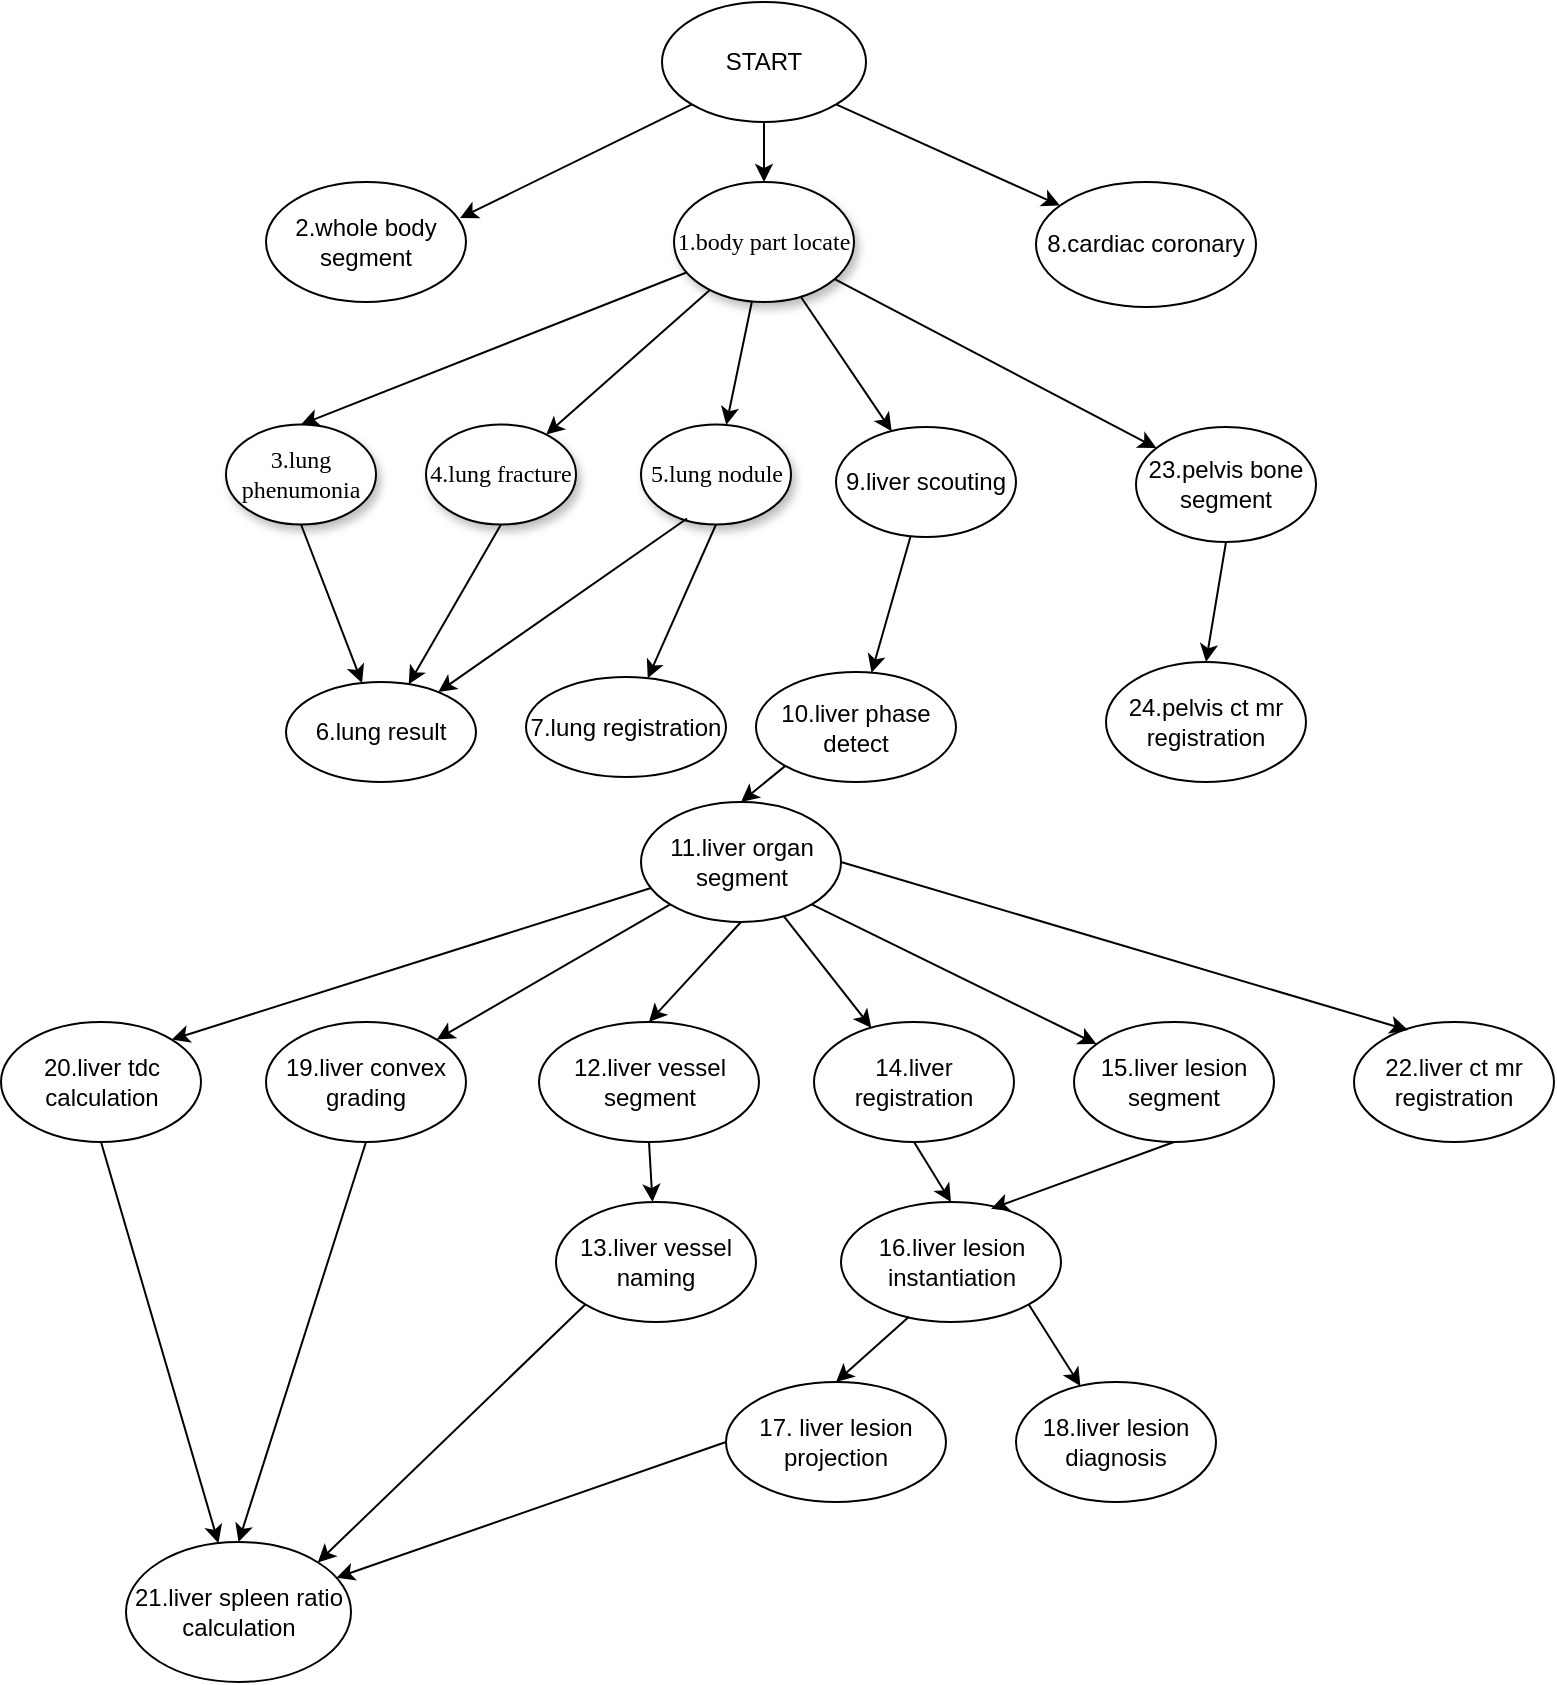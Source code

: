 <mxfile version="14.8.6" type="github" pages="2">
  <diagram name="Page-1" id="42789a77-a242-8287-6e28-9cd8cfd52e62">
    <mxGraphModel dx="1357" dy="777" grid="1" gridSize="10" guides="1" tooltips="1" connect="1" arrows="1" fold="1" page="1" pageScale="1" pageWidth="1100" pageHeight="850" background="#ffffff" math="0" shadow="0">
      <root>
        <mxCell id="0" />
        <mxCell id="1" parent="0" />
        <mxCell id="1ea317790d2ca983-1" value="1.body part locate" style="ellipse;whiteSpace=wrap;html=1;rounded=0;shadow=1;comic=0;labelBackgroundColor=none;strokeWidth=1;fontFamily=Verdana;fontSize=12;align=center;" parent="1" vertex="1">
          <mxGeometry x="414" y="90" width="90" height="60" as="geometry" />
        </mxCell>
        <mxCell id="1ea317790d2ca983-2" value="&lt;span&gt;4.lung fracture&lt;/span&gt;" style="ellipse;whiteSpace=wrap;html=1;rounded=0;shadow=1;comic=0;labelBackgroundColor=none;strokeWidth=1;fontFamily=Verdana;fontSize=12;align=center;" parent="1" vertex="1">
          <mxGeometry x="290" y="211.25" width="75" height="50" as="geometry" />
        </mxCell>
        <mxCell id="1ea317790d2ca983-3" value="&lt;span&gt;5.lung nodule&lt;/span&gt;" style="ellipse;whiteSpace=wrap;html=1;rounded=0;shadow=1;comic=0;labelBackgroundColor=none;strokeWidth=1;fontFamily=Verdana;fontSize=12;align=center;" parent="1" vertex="1">
          <mxGeometry x="397.5" y="211.25" width="75" height="50" as="geometry" />
        </mxCell>
        <mxCell id="1ea317790d2ca983-9" value="3.lung phenumonia" style="ellipse;whiteSpace=wrap;html=1;rounded=0;shadow=1;comic=0;labelBackgroundColor=none;strokeWidth=1;fontFamily=Verdana;fontSize=12;align=center;" parent="1" vertex="1">
          <mxGeometry x="190" y="211.25" width="75" height="50" as="geometry" />
        </mxCell>
        <mxCell id="E7qCEXml-a51oX7vlCE2-1" value="2.whole body segment" style="ellipse;whiteSpace=wrap;html=1;" parent="1" vertex="1">
          <mxGeometry x="210" y="90" width="100" height="60" as="geometry" />
        </mxCell>
        <mxCell id="E7qCEXml-a51oX7vlCE2-6" value="START" style="ellipse;whiteSpace=wrap;html=1;" parent="1" vertex="1">
          <mxGeometry x="408" width="102" height="60" as="geometry" />
        </mxCell>
        <mxCell id="E7qCEXml-a51oX7vlCE2-11" value="6.lung result" style="ellipse;whiteSpace=wrap;html=1;" parent="1" vertex="1">
          <mxGeometry x="220" y="340" width="95" height="50" as="geometry" />
        </mxCell>
        <mxCell id="E7qCEXml-a51oX7vlCE2-13" value="" style="endArrow=classic;html=1;" parent="1" source="E7qCEXml-a51oX7vlCE2-6" target="1ea317790d2ca983-1" edge="1">
          <mxGeometry width="50" height="50" relative="1" as="geometry">
            <mxPoint x="520" y="370" as="sourcePoint" />
            <mxPoint x="570" y="320" as="targetPoint" />
          </mxGeometry>
        </mxCell>
        <mxCell id="E7qCEXml-a51oX7vlCE2-18" value="" style="endArrow=classic;html=1;exitX=0.5;exitY=1;exitDx=0;exitDy=0;" parent="1" source="1ea317790d2ca983-9" target="E7qCEXml-a51oX7vlCE2-11" edge="1">
          <mxGeometry width="50" height="50" relative="1" as="geometry">
            <mxPoint x="520" y="370" as="sourcePoint" />
            <mxPoint x="570" y="320" as="targetPoint" />
          </mxGeometry>
        </mxCell>
        <mxCell id="E7qCEXml-a51oX7vlCE2-19" value="" style="endArrow=classic;html=1;exitX=0.5;exitY=1;exitDx=0;exitDy=0;" parent="1" source="1ea317790d2ca983-2" target="E7qCEXml-a51oX7vlCE2-11" edge="1">
          <mxGeometry width="50" height="50" relative="1" as="geometry">
            <mxPoint x="520" y="370" as="sourcePoint" />
            <mxPoint x="570" y="320" as="targetPoint" />
          </mxGeometry>
        </mxCell>
        <mxCell id="E7qCEXml-a51oX7vlCE2-20" value="" style="endArrow=classic;html=1;exitX=0.307;exitY=0.94;exitDx=0;exitDy=0;exitPerimeter=0;" parent="1" source="1ea317790d2ca983-3" target="E7qCEXml-a51oX7vlCE2-11" edge="1">
          <mxGeometry width="50" height="50" relative="1" as="geometry">
            <mxPoint x="520" y="370" as="sourcePoint" />
            <mxPoint x="570" y="320" as="targetPoint" />
          </mxGeometry>
        </mxCell>
        <mxCell id="E7qCEXml-a51oX7vlCE2-22" value="" style="endArrow=classic;html=1;exitX=0.5;exitY=1;exitDx=0;exitDy=0;" parent="1" source="1ea317790d2ca983-3" target="E7qCEXml-a51oX7vlCE2-23" edge="1">
          <mxGeometry width="50" height="50" relative="1" as="geometry">
            <mxPoint x="510" y="270" as="sourcePoint" />
            <mxPoint x="570" y="320" as="targetPoint" />
          </mxGeometry>
        </mxCell>
        <mxCell id="E7qCEXml-a51oX7vlCE2-23" value="7.lung registration" style="ellipse;whiteSpace=wrap;html=1;" parent="1" vertex="1">
          <mxGeometry x="340" y="337.5" width="100" height="50" as="geometry" />
        </mxCell>
        <mxCell id="E7qCEXml-a51oX7vlCE2-24" value="8.cardiac coronary" style="ellipse;whiteSpace=wrap;html=1;" parent="1" vertex="1">
          <mxGeometry x="595" y="90" width="110" height="62.5" as="geometry" />
        </mxCell>
        <mxCell id="E7qCEXml-a51oX7vlCE2-26" value="" style="endArrow=classic;html=1;exitX=1;exitY=1;exitDx=0;exitDy=0;" parent="1" source="E7qCEXml-a51oX7vlCE2-6" target="E7qCEXml-a51oX7vlCE2-24" edge="1">
          <mxGeometry width="50" height="50" relative="1" as="geometry">
            <mxPoint x="680" y="260" as="sourcePoint" />
            <mxPoint x="730" y="210" as="targetPoint" />
          </mxGeometry>
        </mxCell>
        <mxCell id="E7qCEXml-a51oX7vlCE2-34" value="" style="endArrow=classic;html=1;entryX=0.5;entryY=0;entryDx=0;entryDy=0;" parent="1" source="1ea317790d2ca983-1" target="1ea317790d2ca983-9" edge="1">
          <mxGeometry width="50" height="50" relative="1" as="geometry">
            <mxPoint x="520" y="370" as="sourcePoint" />
            <mxPoint x="570" y="320" as="targetPoint" />
          </mxGeometry>
        </mxCell>
        <mxCell id="E7qCEXml-a51oX7vlCE2-35" value="" style="endArrow=classic;html=1;" parent="1" source="1ea317790d2ca983-1" target="1ea317790d2ca983-2" edge="1">
          <mxGeometry width="50" height="50" relative="1" as="geometry">
            <mxPoint x="520" y="370" as="sourcePoint" />
            <mxPoint x="570" y="320" as="targetPoint" />
          </mxGeometry>
        </mxCell>
        <mxCell id="E7qCEXml-a51oX7vlCE2-36" value="9.liver scouting" style="ellipse;whiteSpace=wrap;html=1;" parent="1" vertex="1">
          <mxGeometry x="495" y="212.5" width="90" height="55" as="geometry" />
        </mxCell>
        <mxCell id="E7qCEXml-a51oX7vlCE2-40" value="" style="endArrow=classic;html=1;entryX=0.97;entryY=0.3;entryDx=0;entryDy=0;entryPerimeter=0;exitX=0;exitY=1;exitDx=0;exitDy=0;" parent="1" source="E7qCEXml-a51oX7vlCE2-6" target="E7qCEXml-a51oX7vlCE2-1" edge="1">
          <mxGeometry width="50" height="50" relative="1" as="geometry">
            <mxPoint x="430" y="48" as="sourcePoint" />
            <mxPoint x="610" y="230" as="targetPoint" />
          </mxGeometry>
        </mxCell>
        <mxCell id="E7qCEXml-a51oX7vlCE2-43" value="" style="endArrow=classic;html=1;" parent="1" source="1ea317790d2ca983-1" target="1ea317790d2ca983-3" edge="1">
          <mxGeometry width="50" height="50" relative="1" as="geometry">
            <mxPoint x="520" y="370" as="sourcePoint" />
            <mxPoint x="570" y="320" as="targetPoint" />
          </mxGeometry>
        </mxCell>
        <mxCell id="E7qCEXml-a51oX7vlCE2-44" value="" style="endArrow=classic;html=1;" parent="1" source="1ea317790d2ca983-1" target="E7qCEXml-a51oX7vlCE2-36" edge="1">
          <mxGeometry width="50" height="50" relative="1" as="geometry">
            <mxPoint x="520" y="370" as="sourcePoint" />
            <mxPoint x="570" y="320" as="targetPoint" />
          </mxGeometry>
        </mxCell>
        <mxCell id="E7qCEXml-a51oX7vlCE2-45" value="10.liver phase detect" style="ellipse;whiteSpace=wrap;html=1;" parent="1" vertex="1">
          <mxGeometry x="455" y="335" width="100" height="55" as="geometry" />
        </mxCell>
        <mxCell id="E7qCEXml-a51oX7vlCE2-46" value="" style="endArrow=classic;html=1;" parent="1" source="E7qCEXml-a51oX7vlCE2-36" target="E7qCEXml-a51oX7vlCE2-45" edge="1">
          <mxGeometry width="50" height="50" relative="1" as="geometry">
            <mxPoint x="520" y="370" as="sourcePoint" />
            <mxPoint x="570" y="320" as="targetPoint" />
          </mxGeometry>
        </mxCell>
        <mxCell id="E7qCEXml-a51oX7vlCE2-47" value="11.liver organ segment" style="ellipse;whiteSpace=wrap;html=1;" parent="1" vertex="1">
          <mxGeometry x="397.5" y="400" width="100" height="60" as="geometry" />
        </mxCell>
        <mxCell id="E7qCEXml-a51oX7vlCE2-50" value="" style="endArrow=classic;html=1;entryX=0.5;entryY=0;entryDx=0;entryDy=0;exitX=0;exitY=1;exitDx=0;exitDy=0;" parent="1" source="E7qCEXml-a51oX7vlCE2-45" target="E7qCEXml-a51oX7vlCE2-47" edge="1">
          <mxGeometry width="50" height="50" relative="1" as="geometry">
            <mxPoint x="590" y="400" as="sourcePoint" />
            <mxPoint x="470" y="410" as="targetPoint" />
          </mxGeometry>
        </mxCell>
        <mxCell id="E7qCEXml-a51oX7vlCE2-51" value="12.liver vessel segment" style="ellipse;whiteSpace=wrap;html=1;" parent="1" vertex="1">
          <mxGeometry x="346.5" y="510" width="110" height="60" as="geometry" />
        </mxCell>
        <mxCell id="E7qCEXml-a51oX7vlCE2-52" value="" style="endArrow=classic;html=1;entryX=0.5;entryY=0;entryDx=0;entryDy=0;exitX=0.5;exitY=1;exitDx=0;exitDy=0;" parent="1" source="E7qCEXml-a51oX7vlCE2-47" target="E7qCEXml-a51oX7vlCE2-51" edge="1">
          <mxGeometry width="50" height="50" relative="1" as="geometry">
            <mxPoint x="520" y="480" as="sourcePoint" />
            <mxPoint x="570" y="430" as="targetPoint" />
          </mxGeometry>
        </mxCell>
        <mxCell id="E7qCEXml-a51oX7vlCE2-53" value="13.liver vessel naming" style="ellipse;whiteSpace=wrap;html=1;" parent="1" vertex="1">
          <mxGeometry x="355" y="600" width="100" height="60" as="geometry" />
        </mxCell>
        <mxCell id="E7qCEXml-a51oX7vlCE2-54" value="" style="endArrow=classic;html=1;exitX=0.5;exitY=1;exitDx=0;exitDy=0;" parent="1" source="E7qCEXml-a51oX7vlCE2-51" target="E7qCEXml-a51oX7vlCE2-53" edge="1">
          <mxGeometry width="50" height="50" relative="1" as="geometry">
            <mxPoint x="520" y="480" as="sourcePoint" />
            <mxPoint x="570" y="430" as="targetPoint" />
          </mxGeometry>
        </mxCell>
        <mxCell id="E7qCEXml-a51oX7vlCE2-55" value="14.liver registration" style="ellipse;whiteSpace=wrap;html=1;" parent="1" vertex="1">
          <mxGeometry x="484" y="510" width="100" height="60" as="geometry" />
        </mxCell>
        <mxCell id="E7qCEXml-a51oX7vlCE2-58" value="" style="endArrow=classic;html=1;" parent="1" source="E7qCEXml-a51oX7vlCE2-47" target="E7qCEXml-a51oX7vlCE2-55" edge="1">
          <mxGeometry width="50" height="50" relative="1" as="geometry">
            <mxPoint x="520" y="640" as="sourcePoint" />
            <mxPoint x="570" y="590" as="targetPoint" />
          </mxGeometry>
        </mxCell>
        <mxCell id="E7qCEXml-a51oX7vlCE2-59" value="15.liver lesion segment" style="ellipse;whiteSpace=wrap;html=1;" parent="1" vertex="1">
          <mxGeometry x="614" y="510" width="100" height="60" as="geometry" />
        </mxCell>
        <mxCell id="E7qCEXml-a51oX7vlCE2-60" value="" style="endArrow=classic;html=1;exitX=1;exitY=1;exitDx=0;exitDy=0;" parent="1" source="E7qCEXml-a51oX7vlCE2-47" target="E7qCEXml-a51oX7vlCE2-59" edge="1">
          <mxGeometry width="50" height="50" relative="1" as="geometry">
            <mxPoint x="520" y="640" as="sourcePoint" />
            <mxPoint x="570" y="590" as="targetPoint" />
          </mxGeometry>
        </mxCell>
        <mxCell id="E7qCEXml-a51oX7vlCE2-61" value="16.liver lesion instantiation" style="ellipse;whiteSpace=wrap;html=1;" parent="1" vertex="1">
          <mxGeometry x="497.5" y="600" width="110" height="60" as="geometry" />
        </mxCell>
        <mxCell id="E7qCEXml-a51oX7vlCE2-62" value="" style="endArrow=classic;html=1;exitX=0.5;exitY=1;exitDx=0;exitDy=0;entryX=0.5;entryY=0;entryDx=0;entryDy=0;" parent="1" source="E7qCEXml-a51oX7vlCE2-55" target="E7qCEXml-a51oX7vlCE2-61" edge="1">
          <mxGeometry width="50" height="50" relative="1" as="geometry">
            <mxPoint x="520" y="530" as="sourcePoint" />
            <mxPoint x="570" y="480" as="targetPoint" />
          </mxGeometry>
        </mxCell>
        <mxCell id="E7qCEXml-a51oX7vlCE2-63" value="" style="endArrow=classic;html=1;exitX=0.5;exitY=1;exitDx=0;exitDy=0;entryX=0.682;entryY=0.057;entryDx=0;entryDy=0;entryPerimeter=0;" parent="1" source="E7qCEXml-a51oX7vlCE2-59" target="E7qCEXml-a51oX7vlCE2-61" edge="1">
          <mxGeometry width="50" height="50" relative="1" as="geometry">
            <mxPoint x="520" y="530" as="sourcePoint" />
            <mxPoint x="570" y="480" as="targetPoint" />
          </mxGeometry>
        </mxCell>
        <mxCell id="E7qCEXml-a51oX7vlCE2-64" value="17. liver lesion projection" style="ellipse;whiteSpace=wrap;html=1;" parent="1" vertex="1">
          <mxGeometry x="440" y="690" width="110" height="60" as="geometry" />
        </mxCell>
        <mxCell id="E7qCEXml-a51oX7vlCE2-65" value="" style="endArrow=classic;html=1;exitX=0.309;exitY=0.957;exitDx=0;exitDy=0;entryX=0.5;entryY=0;entryDx=0;entryDy=0;exitPerimeter=0;" parent="1" source="E7qCEXml-a51oX7vlCE2-61" target="E7qCEXml-a51oX7vlCE2-64" edge="1">
          <mxGeometry width="50" height="50" relative="1" as="geometry">
            <mxPoint x="520" y="790" as="sourcePoint" />
            <mxPoint x="570" y="740" as="targetPoint" />
          </mxGeometry>
        </mxCell>
        <mxCell id="E7qCEXml-a51oX7vlCE2-66" value="18.liver lesion diagnosis" style="ellipse;whiteSpace=wrap;html=1;" parent="1" vertex="1">
          <mxGeometry x="585" y="690" width="100" height="60" as="geometry" />
        </mxCell>
        <mxCell id="E7qCEXml-a51oX7vlCE2-67" value="" style="endArrow=classic;html=1;exitX=1;exitY=1;exitDx=0;exitDy=0;" parent="1" source="E7qCEXml-a51oX7vlCE2-61" target="E7qCEXml-a51oX7vlCE2-66" edge="1">
          <mxGeometry width="50" height="50" relative="1" as="geometry">
            <mxPoint x="520" y="640" as="sourcePoint" />
            <mxPoint x="570" y="590" as="targetPoint" />
          </mxGeometry>
        </mxCell>
        <mxCell id="E7qCEXml-a51oX7vlCE2-68" value="19.liver convex grading" style="ellipse;whiteSpace=wrap;html=1;" parent="1" vertex="1">
          <mxGeometry x="210" y="510" width="100" height="60" as="geometry" />
        </mxCell>
        <mxCell id="E7qCEXml-a51oX7vlCE2-69" value="20.liver tdc calculation" style="ellipse;whiteSpace=wrap;html=1;" parent="1" vertex="1">
          <mxGeometry x="77.5" y="510" width="100" height="60" as="geometry" />
        </mxCell>
        <mxCell id="E7qCEXml-a51oX7vlCE2-70" value="22.liver ct mr registration" style="ellipse;whiteSpace=wrap;html=1;" parent="1" vertex="1">
          <mxGeometry x="754" y="510" width="100" height="60" as="geometry" />
        </mxCell>
        <mxCell id="E7qCEXml-a51oX7vlCE2-71" value="23.pelvis bone segment" style="ellipse;whiteSpace=wrap;html=1;" parent="1" vertex="1">
          <mxGeometry x="645" y="212.5" width="90" height="57.5" as="geometry" />
        </mxCell>
        <mxCell id="E7qCEXml-a51oX7vlCE2-72" value="" style="endArrow=classic;html=1;" parent="1" source="1ea317790d2ca983-1" target="E7qCEXml-a51oX7vlCE2-71" edge="1">
          <mxGeometry width="50" height="50" relative="1" as="geometry">
            <mxPoint x="520" y="210" as="sourcePoint" />
            <mxPoint x="570" y="160" as="targetPoint" />
          </mxGeometry>
        </mxCell>
        <mxCell id="E7qCEXml-a51oX7vlCE2-73" value="24.pelvis ct mr registration" style="ellipse;whiteSpace=wrap;html=1;" parent="1" vertex="1">
          <mxGeometry x="630" y="330" width="100" height="60" as="geometry" />
        </mxCell>
        <mxCell id="E7qCEXml-a51oX7vlCE2-74" value="" style="endArrow=classic;html=1;exitX=0.5;exitY=1;exitDx=0;exitDy=0;entryX=0.5;entryY=0;entryDx=0;entryDy=0;" parent="1" source="E7qCEXml-a51oX7vlCE2-71" target="E7qCEXml-a51oX7vlCE2-73" edge="1">
          <mxGeometry width="50" height="50" relative="1" as="geometry">
            <mxPoint x="520" y="370" as="sourcePoint" />
            <mxPoint x="570" y="320" as="targetPoint" />
          </mxGeometry>
        </mxCell>
        <mxCell id="E7qCEXml-a51oX7vlCE2-75" value="" style="endArrow=classic;html=1;entryX=1;entryY=0;entryDx=0;entryDy=0;exitX=0;exitY=1;exitDx=0;exitDy=0;" parent="1" source="E7qCEXml-a51oX7vlCE2-47" target="E7qCEXml-a51oX7vlCE2-68" edge="1">
          <mxGeometry width="50" height="50" relative="1" as="geometry">
            <mxPoint x="520" y="690" as="sourcePoint" />
            <mxPoint x="570" y="640" as="targetPoint" />
          </mxGeometry>
        </mxCell>
        <mxCell id="E7qCEXml-a51oX7vlCE2-76" value="" style="endArrow=classic;html=1;entryX=1;entryY=0;entryDx=0;entryDy=0;exitX=0.05;exitY=0.717;exitDx=0;exitDy=0;exitPerimeter=0;" parent="1" source="E7qCEXml-a51oX7vlCE2-47" target="E7qCEXml-a51oX7vlCE2-69" edge="1">
          <mxGeometry width="50" height="50" relative="1" as="geometry">
            <mxPoint x="500" y="480" as="sourcePoint" />
            <mxPoint x="570" y="640" as="targetPoint" />
          </mxGeometry>
        </mxCell>
        <mxCell id="E7qCEXml-a51oX7vlCE2-77" value="" style="endArrow=classic;html=1;exitX=1;exitY=0.5;exitDx=0;exitDy=0;entryX=0.27;entryY=0.067;entryDx=0;entryDy=0;entryPerimeter=0;" parent="1" source="E7qCEXml-a51oX7vlCE2-47" target="E7qCEXml-a51oX7vlCE2-70" edge="1">
          <mxGeometry width="50" height="50" relative="1" as="geometry">
            <mxPoint x="520" y="690" as="sourcePoint" />
            <mxPoint x="570" y="640" as="targetPoint" />
          </mxGeometry>
        </mxCell>
        <mxCell id="E7qCEXml-a51oX7vlCE2-78" value="21.liver spleen ratio calculation" style="ellipse;whiteSpace=wrap;html=1;" parent="1" vertex="1">
          <mxGeometry x="140" y="770" width="112.5" height="70" as="geometry" />
        </mxCell>
        <mxCell id="E7qCEXml-a51oX7vlCE2-79" value="" style="endArrow=classic;html=1;exitX=0.5;exitY=1;exitDx=0;exitDy=0;" parent="1" source="E7qCEXml-a51oX7vlCE2-69" target="E7qCEXml-a51oX7vlCE2-78" edge="1">
          <mxGeometry width="50" height="50" relative="1" as="geometry">
            <mxPoint x="520" y="640" as="sourcePoint" />
            <mxPoint x="570" y="590" as="targetPoint" />
          </mxGeometry>
        </mxCell>
        <mxCell id="E7qCEXml-a51oX7vlCE2-80" value="" style="endArrow=classic;html=1;exitX=0.5;exitY=1;exitDx=0;exitDy=0;entryX=0.5;entryY=0;entryDx=0;entryDy=0;" parent="1" source="E7qCEXml-a51oX7vlCE2-68" target="E7qCEXml-a51oX7vlCE2-78" edge="1">
          <mxGeometry width="50" height="50" relative="1" as="geometry">
            <mxPoint x="520" y="640" as="sourcePoint" />
            <mxPoint x="570" y="590" as="targetPoint" />
          </mxGeometry>
        </mxCell>
        <mxCell id="E7qCEXml-a51oX7vlCE2-81" value="" style="endArrow=classic;html=1;exitX=0;exitY=1;exitDx=0;exitDy=0;entryX=1;entryY=0;entryDx=0;entryDy=0;" parent="1" source="E7qCEXml-a51oX7vlCE2-53" target="E7qCEXml-a51oX7vlCE2-78" edge="1">
          <mxGeometry width="50" height="50" relative="1" as="geometry">
            <mxPoint x="520" y="640" as="sourcePoint" />
            <mxPoint x="570" y="590" as="targetPoint" />
          </mxGeometry>
        </mxCell>
        <mxCell id="E7qCEXml-a51oX7vlCE2-82" value="" style="endArrow=classic;html=1;exitX=0;exitY=0.5;exitDx=0;exitDy=0;" parent="1" source="E7qCEXml-a51oX7vlCE2-64" target="E7qCEXml-a51oX7vlCE2-78" edge="1">
          <mxGeometry width="50" height="50" relative="1" as="geometry">
            <mxPoint x="520" y="640" as="sourcePoint" />
            <mxPoint x="570" y="590" as="targetPoint" />
          </mxGeometry>
        </mxCell>
      </root>
    </mxGraphModel>
  </diagram>
  <diagram id="HToF5nTK_kcJByFObgoN" name="Page-2">
    <mxGraphModel dx="1296" dy="777" grid="1" gridSize="10" guides="1" tooltips="1" connect="1" arrows="1" fold="1" page="1" pageScale="1" pageWidth="1920" pageHeight="1200" math="0" shadow="0">
      <root>
        <mxCell id="ORhvWN5X6Y3SbwxktM73-0" />
        <mxCell id="ORhvWN5X6Y3SbwxktM73-1" parent="ORhvWN5X6Y3SbwxktM73-0" />
        <mxCell id="ilzft_eTim2J5GjeHKNy-498" style="edgeStyle=orthogonalEdgeStyle;curved=1;rounded=0;orthogonalLoop=1;jettySize=auto;html=1;" edge="1" parent="ORhvWN5X6Y3SbwxktM73-1" source="ilzft_eTim2J5GjeHKNy-496" target="ilzft_eTim2J5GjeHKNy-497">
          <mxGeometry relative="1" as="geometry" />
        </mxCell>
        <mxCell id="ilzft_eTim2J5GjeHKNy-499" value="消费" style="edgeLabel;html=1;align=center;verticalAlign=middle;resizable=0;points=[];" vertex="1" connectable="0" parent="ilzft_eTim2J5GjeHKNy-498">
          <mxGeometry x="0.281" y="-4" relative="1" as="geometry">
            <mxPoint as="offset" />
          </mxGeometry>
        </mxCell>
        <mxCell id="ilzft_eTim2J5GjeHKNy-496" value="AI_MQ" style="strokeWidth=2;html=1;shape=mxgraph.flowchart.multi-document;whiteSpace=wrap;gradientColor=none;" vertex="1" parent="ORhvWN5X6Y3SbwxktM73-1">
          <mxGeometry x="110" y="590" width="88" height="70" as="geometry" />
        </mxCell>
        <mxCell id="ilzft_eTim2J5GjeHKNy-501" style="edgeStyle=orthogonalEdgeStyle;curved=1;rounded=0;orthogonalLoop=1;jettySize=auto;html=1;entryX=0.125;entryY=0.375;entryDx=0;entryDy=0;entryPerimeter=0;" edge="1" parent="ORhvWN5X6Y3SbwxktM73-1" source="ilzft_eTim2J5GjeHKNy-497" target="ilzft_eTim2J5GjeHKNy-500">
          <mxGeometry relative="1" as="geometry" />
        </mxCell>
        <mxCell id="ilzft_eTim2J5GjeHKNy-502" value="将Message转为AITask" style="edgeLabel;html=1;align=center;verticalAlign=middle;resizable=0;points=[];" vertex="1" connectable="0" parent="ilzft_eTim2J5GjeHKNy-501">
          <mxGeometry x="-0.357" y="-8" relative="1" as="geometry">
            <mxPoint as="offset" />
          </mxGeometry>
        </mxCell>
        <mxCell id="ilzft_eTim2J5GjeHKNy-497" value="AIMsg&lt;br&gt;Consumer" style="ellipse;shape=umlControl;whiteSpace=wrap;html=1;strokeColor=#000000;gradientColor=none;" vertex="1" parent="ORhvWN5X6Y3SbwxktM73-1">
          <mxGeometry x="270" y="480" width="70" height="80" as="geometry" />
        </mxCell>
        <mxCell id="ilzft_eTim2J5GjeHKNy-505" style="edgeStyle=orthogonalEdgeStyle;curved=1;rounded=0;orthogonalLoop=1;jettySize=auto;html=1;entryX=0.014;entryY=0.588;entryDx=0;entryDy=0;entryPerimeter=0;" edge="1" parent="ORhvWN5X6Y3SbwxktM73-1" source="ilzft_eTim2J5GjeHKNy-500" target="ilzft_eTim2J5GjeHKNy-504">
          <mxGeometry relative="1" as="geometry" />
        </mxCell>
        <mxCell id="ilzft_eTim2J5GjeHKNy-507" value="消费" style="edgeLabel;html=1;align=center;verticalAlign=middle;resizable=0;points=[];" vertex="1" connectable="0" parent="ilzft_eTim2J5GjeHKNy-505">
          <mxGeometry x="-0.197" y="21" relative="1" as="geometry">
            <mxPoint as="offset" />
          </mxGeometry>
        </mxCell>
        <mxCell id="ilzft_eTim2J5GjeHKNy-500" value="OfflineTask&lt;br&gt;Queue" style="ellipse;shape=umlEntity;whiteSpace=wrap;html=1;strokeColor=#000000;gradientColor=none;" vertex="1" parent="ORhvWN5X6Y3SbwxktM73-1">
          <mxGeometry x="430" y="580" width="80" height="80" as="geometry" />
        </mxCell>
        <mxCell id="ilzft_eTim2J5GjeHKNy-509" style="edgeStyle=orthogonalEdgeStyle;curved=1;rounded=0;orthogonalLoop=1;jettySize=auto;html=1;" edge="1" parent="ORhvWN5X6Y3SbwxktM73-1" source="ilzft_eTim2J5GjeHKNy-504" target="ilzft_eTim2J5GjeHKNy-508">
          <mxGeometry relative="1" as="geometry" />
        </mxCell>
        <mxCell id="ilzft_eTim2J5GjeHKNy-510" value="Task转为WorkflowGraph" style="edgeLabel;html=1;align=center;verticalAlign=middle;resizable=0;points=[];" vertex="1" connectable="0" parent="ilzft_eTim2J5GjeHKNy-509">
          <mxGeometry x="-0.092" y="-7" relative="1" as="geometry">
            <mxPoint x="11" y="13" as="offset" />
          </mxGeometry>
        </mxCell>
        <mxCell id="ilzft_eTim2J5GjeHKNy-504" value="OfflineTask&lt;br&gt;ProcessThread" style="ellipse;shape=umlControl;whiteSpace=wrap;html=1;strokeColor=#000000;gradientColor=none;" vertex="1" parent="ORhvWN5X6Y3SbwxktM73-1">
          <mxGeometry x="570" y="480" width="100" height="80" as="geometry" />
        </mxCell>
        <mxCell id="ilzft_eTim2J5GjeHKNy-618" style="edgeStyle=orthogonalEdgeStyle;curved=1;rounded=0;orthogonalLoop=1;jettySize=auto;html=1;exitX=0;exitY=1;exitDx=0;exitDy=0;endArrow=classicThin;endFill=0;entryX=0;entryY=0.75;entryDx=0;entryDy=0;" edge="1" parent="ORhvWN5X6Y3SbwxktM73-1" source="ilzft_eTim2J5GjeHKNy-508" target="ilzft_eTim2J5GjeHKNy-516">
          <mxGeometry relative="1" as="geometry">
            <mxPoint x="690" y="690" as="targetPoint" />
          </mxGeometry>
        </mxCell>
        <mxCell id="ilzft_eTim2J5GjeHKNy-619" value="状态回溯，所有Node完成，Graph结束" style="edgeLabel;html=1;align=center;verticalAlign=middle;resizable=0;points=[];" vertex="1" connectable="0" parent="ilzft_eTim2J5GjeHKNy-618">
          <mxGeometry x="-0.26" y="7" relative="1" as="geometry">
            <mxPoint x="-97" y="68" as="offset" />
          </mxGeometry>
        </mxCell>
        <mxCell id="ilzft_eTim2J5GjeHKNy-508" value="AIGraph&lt;br&gt;Queue" style="ellipse;shape=umlEntity;whiteSpace=wrap;html=1;strokeColor=#000000;gradientColor=none;" vertex="1" parent="ORhvWN5X6Y3SbwxktM73-1">
          <mxGeometry x="740" y="580" width="80" height="80" as="geometry" />
        </mxCell>
        <mxCell id="ilzft_eTim2J5GjeHKNy-511" value="1. 判断is_depth_splitable,决定是否进行深度拆分（目前以series为单位进行）；&lt;br&gt;2. GraphQueue存在容量上限（此为可配置项），此上限决定了可以同时计算的数据数量（目前通常以与GPU个数相同）；&lt;br&gt;3. &lt;b&gt;如果GraphQueue已达上限，这里将会等待，也就是计算排队；&lt;/b&gt;" style="shape=callout;whiteSpace=wrap;html=1;perimeter=calloutPerimeter;strokeColor=#000000;gradientColor=none;" vertex="1" parent="ORhvWN5X6Y3SbwxktM73-1">
          <mxGeometry x="720" y="370" width="180" height="170" as="geometry" />
        </mxCell>
        <mxCell id="ilzft_eTim2J5GjeHKNy-519" style="edgeStyle=orthogonalEdgeStyle;curved=1;rounded=0;orthogonalLoop=1;jettySize=auto;html=1;" edge="1" parent="ORhvWN5X6Y3SbwxktM73-1" source="ilzft_eTim2J5GjeHKNy-512" target="ilzft_eTim2J5GjeHKNy-518">
          <mxGeometry relative="1" as="geometry" />
        </mxCell>
        <mxCell id="ilzft_eTim2J5GjeHKNy-520" value="将可执行节点转化为可执行单元" style="edgeLabel;html=1;align=center;verticalAlign=middle;resizable=0;points=[];" vertex="1" connectable="0" parent="ilzft_eTim2J5GjeHKNy-519">
          <mxGeometry x="-0.236" y="-4" relative="1" as="geometry">
            <mxPoint x="49" y="-9" as="offset" />
          </mxGeometry>
        </mxCell>
        <mxCell id="ilzft_eTim2J5GjeHKNy-512" value="GraphProcess&lt;br&gt;Thread" style="ellipse;shape=umlControl;whiteSpace=wrap;html=1;strokeColor=#000000;gradientColor=none;" vertex="1" parent="ORhvWN5X6Y3SbwxktM73-1">
          <mxGeometry x="930" y="510" width="90" height="90" as="geometry" />
        </mxCell>
        <mxCell id="ilzft_eTim2J5GjeHKNy-526" style="edgeStyle=orthogonalEdgeStyle;curved=1;rounded=0;orthogonalLoop=1;jettySize=auto;html=1;" edge="1" parent="ORhvWN5X6Y3SbwxktM73-1" source="ilzft_eTim2J5GjeHKNy-518" target="ilzft_eTim2J5GjeHKNy-524">
          <mxGeometry relative="1" as="geometry" />
        </mxCell>
        <mxCell id="ilzft_eTim2J5GjeHKNy-527" value="消费" style="edgeLabel;html=1;align=center;verticalAlign=middle;resizable=0;points=[];" vertex="1" connectable="0" parent="ilzft_eTim2J5GjeHKNy-526">
          <mxGeometry x="-0.2" y="5" relative="1" as="geometry">
            <mxPoint as="offset" />
          </mxGeometry>
        </mxCell>
        <mxCell id="ilzft_eTim2J5GjeHKNy-616" style="edgeStyle=orthogonalEdgeStyle;curved=1;rounded=0;orthogonalLoop=1;jettySize=auto;html=1;exitX=0;exitY=1;exitDx=0;exitDy=0;entryX=0.5;entryY=1;entryDx=0;entryDy=0;endArrow=classicThin;endFill=0;" edge="1" parent="ORhvWN5X6Y3SbwxktM73-1" source="ilzft_eTim2J5GjeHKNy-518" target="ilzft_eTim2J5GjeHKNy-508">
          <mxGeometry relative="1" as="geometry" />
        </mxCell>
        <mxCell id="ilzft_eTim2J5GjeHKNy-617" value="所有Unit计算完成，ExecNode状态回溯" style="edgeLabel;html=1;align=center;verticalAlign=middle;resizable=0;points=[];" vertex="1" connectable="0" parent="ilzft_eTim2J5GjeHKNy-616">
          <mxGeometry x="0.171" y="-5" relative="1" as="geometry">
            <mxPoint x="52" y="-15" as="offset" />
          </mxGeometry>
        </mxCell>
        <mxCell id="ilzft_eTim2J5GjeHKNy-518" value="ExecutionUnit&lt;br&gt;Queue" style="ellipse;shape=umlEntity;whiteSpace=wrap;html=1;strokeColor=#000000;gradientColor=none;" vertex="1" parent="ORhvWN5X6Y3SbwxktM73-1">
          <mxGeometry x="1110" y="580" width="80" height="80" as="geometry" />
        </mxCell>
        <mxCell id="ilzft_eTim2J5GjeHKNy-522" value="" style="group" vertex="1" connectable="0" parent="ORhvWN5X6Y3SbwxktM73-1">
          <mxGeometry x="730" y="610" width="170" height="250" as="geometry" />
        </mxCell>
        <mxCell id="ilzft_eTim2J5GjeHKNy-516" value="1. Graph是一个DAG（有向无环图），基于模块间依赖关系建立。&lt;br&gt;2. 消费过程与正常的Message消费不同，每次pop出来的是Graph中的RunnableNodes，可执行节点。&lt;br&gt;3. 当Graph中没有可执行节点时，Graph执行结束，真正从Queue中Remove掉。" style="rounded=1;whiteSpace=wrap;html=1;strokeColor=#000000;gradientColor=none;align=center;" vertex="1" parent="ilzft_eTim2J5GjeHKNy-522">
          <mxGeometry y="80" width="170" height="170" as="geometry" />
        </mxCell>
        <mxCell id="ilzft_eTim2J5GjeHKNy-513" style="edgeStyle=orthogonalEdgeStyle;curved=1;rounded=0;orthogonalLoop=1;jettySize=auto;html=1;" edge="1" parent="ilzft_eTim2J5GjeHKNy-522" source="ilzft_eTim2J5GjeHKNy-508" target="ilzft_eTim2J5GjeHKNy-512">
          <mxGeometry x="150" as="geometry" />
        </mxCell>
        <mxCell id="ilzft_eTim2J5GjeHKNy-515" value="消费" style="edgeLabel;html=1;align=center;verticalAlign=middle;resizable=0;points=[];" vertex="1" connectable="0" parent="ilzft_eTim2J5GjeHKNy-513">
          <mxGeometry x="-0.222" y="3" relative="1" as="geometry">
            <mxPoint x="8" y="-13" as="offset" />
          </mxGeometry>
        </mxCell>
        <mxCell id="ilzft_eTim2J5GjeHKNy-517" style="rounded=0;orthogonalLoop=1;jettySize=auto;html=1;edgeStyle=orthogonalEdgeStyle;curved=1;shape=arrow;" edge="1" parent="ilzft_eTim2J5GjeHKNy-522" source="ilzft_eTim2J5GjeHKNy-516">
          <mxGeometry x="150" as="geometry">
            <mxPoint x="150" y="-10" as="targetPoint" />
          </mxGeometry>
        </mxCell>
        <mxCell id="ilzft_eTim2J5GjeHKNy-523" value="1. 可执行节点是指依赖节点已计算完成的节点，单次pop可以同时多个；&lt;br&gt;2. 转为可执行单元的过程是指数据根据算法输入的横向配对拆分，比如：同一study下3个series，则对于bodypart模块，可以拆分为3个可并行计算的执行单元；&lt;br&gt;" style="shape=callout;whiteSpace=wrap;html=1;perimeter=calloutPerimeter;strokeColor=#000000;gradientColor=none;align=center;position2=0.33;size=30;position=0.38;base=19;" vertex="1" parent="ORhvWN5X6Y3SbwxktM73-1">
          <mxGeometry x="1060" y="370" width="200" height="180" as="geometry" />
        </mxCell>
        <mxCell id="ilzft_eTim2J5GjeHKNy-528" style="edgeStyle=orthogonalEdgeStyle;curved=1;rounded=0;orthogonalLoop=1;jettySize=auto;html=1;entryX=0;entryY=0.5;entryDx=0;entryDy=0;" edge="1" parent="ORhvWN5X6Y3SbwxktM73-1" source="ilzft_eTim2J5GjeHKNy-524" target="ilzft_eTim2J5GjeHKNy-525">
          <mxGeometry relative="1" as="geometry" />
        </mxCell>
        <mxCell id="ilzft_eTim2J5GjeHKNy-529" value="根据计算负载，分发计算单元" style="edgeLabel;html=1;align=center;verticalAlign=middle;resizable=0;points=[];" vertex="1" connectable="0" parent="ilzft_eTim2J5GjeHKNy-528">
          <mxGeometry x="-0.344" y="-4" relative="1" as="geometry">
            <mxPoint x="49" y="12" as="offset" />
          </mxGeometry>
        </mxCell>
        <mxCell id="ilzft_eTim2J5GjeHKNy-524" value="ExecUnit&lt;br&gt;DispatchThread" style="ellipse;shape=umlControl;whiteSpace=wrap;html=1;strokeColor=#000000;gradientColor=none;" vertex="1" parent="ORhvWN5X6Y3SbwxktM73-1">
          <mxGeometry x="1290" y="500" width="90" height="90" as="geometry" />
        </mxCell>
        <mxCell id="ilzft_eTim2J5GjeHKNy-532" style="rounded=0;orthogonalLoop=1;jettySize=auto;html=1;entryX=0.5;entryY=0;entryDx=0;entryDy=0;edgeStyle=orthogonalEdgeStyle;curved=1;shape=link;" edge="1" parent="ORhvWN5X6Y3SbwxktM73-1" source="ilzft_eTim2J5GjeHKNy-525" target="ilzft_eTim2J5GjeHKNy-531">
          <mxGeometry relative="1" as="geometry" />
        </mxCell>
        <mxCell id="ilzft_eTim2J5GjeHKNy-525" value="ExecThreadInfo" style="ellipse;shape=umlEntity;whiteSpace=wrap;html=1;strokeColor=#000000;gradientColor=none;" vertex="1" parent="ORhvWN5X6Y3SbwxktM73-1">
          <mxGeometry x="1450" y="580" width="100" height="80" as="geometry" />
        </mxCell>
        <mxCell id="ilzft_eTim2J5GjeHKNy-530" value="&lt;b&gt;如果当前没有空闲资源，将会等待&lt;/b&gt;" style="shape=callout;whiteSpace=wrap;html=1;perimeter=calloutPerimeter;strokeColor=#000000;gradientColor=none;align=center;" vertex="1" parent="ORhvWN5X6Y3SbwxktM73-1">
          <mxGeometry x="1390" y="470" width="120" height="80" as="geometry" />
        </mxCell>
        <mxCell id="ilzft_eTim2J5GjeHKNy-614" style="edgeStyle=orthogonalEdgeStyle;curved=1;rounded=0;orthogonalLoop=1;jettySize=auto;html=1;exitX=0;exitY=0.5;exitDx=0;exitDy=0;endArrow=classicThin;endFill=0;" edge="1" parent="ORhvWN5X6Y3SbwxktM73-1" source="ilzft_eTim2J5GjeHKNy-531">
          <mxGeometry relative="1" as="geometry">
            <mxPoint x="1150" y="660" as="targetPoint" />
          </mxGeometry>
        </mxCell>
        <mxCell id="ilzft_eTim2J5GjeHKNy-615" value="ExecUnit状态回溯" style="edgeLabel;html=1;align=center;verticalAlign=middle;resizable=0;points=[];" vertex="1" connectable="0" parent="ilzft_eTim2J5GjeHKNy-614">
          <mxGeometry x="0.307" y="-9" relative="1" as="geometry">
            <mxPoint y="-49" as="offset" />
          </mxGeometry>
        </mxCell>
        <mxCell id="ilzft_eTim2J5GjeHKNy-531" value="计算执行模型" style="swimlane;strokeColor=#000000;gradientColor=none;align=center;" vertex="1" parent="ORhvWN5X6Y3SbwxktM73-1">
          <mxGeometry x="1150" y="760" width="628" height="350" as="geometry">
            <mxRectangle x="1270" y="750" width="100" height="23" as="alternateBounds" />
          </mxGeometry>
        </mxCell>
        <mxCell id="ilzft_eTim2J5GjeHKNy-533" value="GPU1&lt;br&gt;" style="verticalAlign=top;align=left;spacingTop=8;spacingLeft=2;spacingRight=12;shape=cube;size=10;direction=south;fontStyle=4;html=1;strokeColor=#000000;gradientColor=none;" vertex="1" parent="ilzft_eTim2J5GjeHKNy-531">
          <mxGeometry x="48.25" y="280" width="70" height="50" as="geometry" />
        </mxCell>
        <mxCell id="ilzft_eTim2J5GjeHKNy-536" value="GPUn" style="verticalAlign=top;align=left;spacingTop=8;spacingLeft=2;spacingRight=12;shape=cube;size=10;direction=south;fontStyle=4;html=1;strokeColor=#000000;gradientColor=none;" vertex="1" parent="ilzft_eTim2J5GjeHKNy-531">
          <mxGeometry x="482.5" y="280" width="70" height="50" as="geometry" />
        </mxCell>
        <mxCell id="ilzft_eTim2J5GjeHKNy-535" value="GPU2" style="verticalAlign=top;align=left;spacingTop=8;spacingLeft=2;spacingRight=12;shape=cube;size=10;direction=south;fontStyle=4;html=1;strokeColor=#000000;gradientColor=none;" vertex="1" parent="ilzft_eTim2J5GjeHKNy-531">
          <mxGeometry x="222" y="280" width="70" height="50" as="geometry" />
        </mxCell>
        <mxCell id="ilzft_eTim2J5GjeHKNy-548" style="rounded=0;orthogonalLoop=1;jettySize=auto;html=1;entryX=0.5;entryY=0;entryDx=0;entryDy=0;" edge="1" parent="ilzft_eTim2J5GjeHKNy-531" source="ilzft_eTim2J5GjeHKNy-539" target="ilzft_eTim2J5GjeHKNy-544">
          <mxGeometry relative="1" as="geometry" />
        </mxCell>
        <mxCell id="ilzft_eTim2J5GjeHKNy-539" value="Exec&lt;br&gt;Thrd 1" style="ellipse;shape=umlControl;whiteSpace=wrap;html=1;strokeColor=#000000;gradientColor=none;align=center;" vertex="1" parent="ilzft_eTim2J5GjeHKNy-531">
          <mxGeometry x="8.25" y="40" width="40" height="40" as="geometry" />
        </mxCell>
        <mxCell id="ilzft_eTim2J5GjeHKNy-549" style="edgeStyle=none;rounded=0;orthogonalLoop=1;jettySize=auto;html=1;entryX=0.5;entryY=0;entryDx=0;entryDy=0;" edge="1" parent="ilzft_eTim2J5GjeHKNy-531" source="ilzft_eTim2J5GjeHKNy-540" target="ilzft_eTim2J5GjeHKNy-545">
          <mxGeometry relative="1" as="geometry" />
        </mxCell>
        <mxCell id="ilzft_eTim2J5GjeHKNy-540" value="Exec&lt;br&gt;Thrd 2" style="ellipse;shape=umlControl;whiteSpace=wrap;html=1;strokeColor=#000000;gradientColor=none;align=center;" vertex="1" parent="ilzft_eTim2J5GjeHKNy-531">
          <mxGeometry x="60.25" y="40" width="40" height="40" as="geometry" />
        </mxCell>
        <mxCell id="ilzft_eTim2J5GjeHKNy-550" style="edgeStyle=none;rounded=0;orthogonalLoop=1;jettySize=auto;html=1;entryX=0.5;entryY=0;entryDx=0;entryDy=0;" edge="1" parent="ilzft_eTim2J5GjeHKNy-531" source="ilzft_eTim2J5GjeHKNy-541" target="ilzft_eTim2J5GjeHKNy-546">
          <mxGeometry relative="1" as="geometry" />
        </mxCell>
        <mxCell id="ilzft_eTim2J5GjeHKNy-541" value="Exec&lt;br&gt;Thrd i" style="ellipse;shape=umlControl;whiteSpace=wrap;html=1;strokeColor=#000000;gradientColor=none;align=center;" vertex="1" parent="ilzft_eTim2J5GjeHKNy-531">
          <mxGeometry x="128.25" y="40" width="40" height="40" as="geometry" />
        </mxCell>
        <mxCell id="ilzft_eTim2J5GjeHKNy-542" value="" style="endArrow=none;dashed=1;html=1;dashPattern=1 3;strokeWidth=2;" edge="1" parent="ilzft_eTim2J5GjeHKNy-531">
          <mxGeometry width="50" height="50" relative="1" as="geometry">
            <mxPoint x="103.25" y="61" as="sourcePoint" />
            <mxPoint x="128.25" y="61" as="targetPoint" />
          </mxGeometry>
        </mxCell>
        <mxCell id="ilzft_eTim2J5GjeHKNy-579" style="edgeStyle=none;rounded=0;orthogonalLoop=1;jettySize=auto;html=1;exitX=0.5;exitY=1;exitDx=0;exitDy=0;entryX=0.5;entryY=0;entryDx=0;entryDy=0;" edge="1" parent="ilzft_eTim2J5GjeHKNy-531" source="ilzft_eTim2J5GjeHKNy-544" target="ilzft_eTim2J5GjeHKNy-578">
          <mxGeometry relative="1" as="geometry" />
        </mxCell>
        <mxCell id="ilzft_eTim2J5GjeHKNy-544" value="Worker1" style="shape=process;whiteSpace=wrap;html=1;backgroundOutline=1;strokeColor=#000000;gradientColor=none;align=center;" vertex="1" parent="ilzft_eTim2J5GjeHKNy-531">
          <mxGeometry x="5.75" y="110" width="45" height="40" as="geometry" />
        </mxCell>
        <mxCell id="ilzft_eTim2J5GjeHKNy-583" style="edgeStyle=none;rounded=0;orthogonalLoop=1;jettySize=auto;html=1;entryX=0.5;entryY=0;entryDx=0;entryDy=0;" edge="1" parent="ilzft_eTim2J5GjeHKNy-531" source="ilzft_eTim2J5GjeHKNy-545" target="ilzft_eTim2J5GjeHKNy-580">
          <mxGeometry relative="1" as="geometry" />
        </mxCell>
        <mxCell id="ilzft_eTim2J5GjeHKNy-545" value="Worker2" style="shape=process;whiteSpace=wrap;html=1;backgroundOutline=1;strokeColor=#000000;gradientColor=none;align=center;" vertex="1" parent="ilzft_eTim2J5GjeHKNy-531">
          <mxGeometry x="57.75" y="110" width="45" height="40" as="geometry" />
        </mxCell>
        <mxCell id="ilzft_eTim2J5GjeHKNy-584" style="edgeStyle=none;rounded=0;orthogonalLoop=1;jettySize=auto;html=1;" edge="1" parent="ilzft_eTim2J5GjeHKNy-531" source="ilzft_eTim2J5GjeHKNy-546" target="ilzft_eTim2J5GjeHKNy-581">
          <mxGeometry relative="1" as="geometry" />
        </mxCell>
        <mxCell id="ilzft_eTim2J5GjeHKNy-546" value="Workeri" style="shape=process;whiteSpace=wrap;html=1;backgroundOutline=1;strokeColor=#000000;gradientColor=none;align=center;" vertex="1" parent="ilzft_eTim2J5GjeHKNy-531">
          <mxGeometry x="123.25" y="110" width="45" height="40" as="geometry" />
        </mxCell>
        <mxCell id="ilzft_eTim2J5GjeHKNy-547" value="" style="endArrow=none;dashed=1;html=1;dashPattern=1 3;strokeWidth=2;exitX=1;exitY=0.5;exitDx=0;exitDy=0;entryX=0;entryY=0.5;entryDx=0;entryDy=0;" edge="1" parent="ilzft_eTim2J5GjeHKNy-531" source="ilzft_eTim2J5GjeHKNy-545" target="ilzft_eTim2J5GjeHKNy-546">
          <mxGeometry width="50" height="50" relative="1" as="geometry">
            <mxPoint x="113.25" y="71" as="sourcePoint" />
            <mxPoint x="138.25" y="71" as="targetPoint" />
            <Array as="points" />
          </mxGeometry>
        </mxCell>
        <mxCell id="ilzft_eTim2J5GjeHKNy-551" style="rounded=0;orthogonalLoop=1;jettySize=auto;html=1;entryX=0.5;entryY=0;entryDx=0;entryDy=0;" edge="1" parent="ilzft_eTim2J5GjeHKNy-531" source="ilzft_eTim2J5GjeHKNy-552" target="ilzft_eTim2J5GjeHKNy-558">
          <mxGeometry relative="1" as="geometry" />
        </mxCell>
        <mxCell id="ilzft_eTim2J5GjeHKNy-552" value="Exec&lt;br&gt;Thrd 1" style="ellipse;shape=umlControl;whiteSpace=wrap;html=1;strokeColor=#000000;gradientColor=none;align=center;" vertex="1" parent="ilzft_eTim2J5GjeHKNy-531">
          <mxGeometry x="192.5" y="40" width="40" height="40" as="geometry" />
        </mxCell>
        <mxCell id="ilzft_eTim2J5GjeHKNy-553" style="edgeStyle=none;rounded=0;orthogonalLoop=1;jettySize=auto;html=1;entryX=0.5;entryY=0;entryDx=0;entryDy=0;" edge="1" parent="ilzft_eTim2J5GjeHKNy-531" source="ilzft_eTim2J5GjeHKNy-554" target="ilzft_eTim2J5GjeHKNy-559">
          <mxGeometry relative="1" as="geometry" />
        </mxCell>
        <mxCell id="ilzft_eTim2J5GjeHKNy-554" value="Exec&lt;br&gt;Thrd 2" style="ellipse;shape=umlControl;whiteSpace=wrap;html=1;strokeColor=#000000;gradientColor=none;align=center;" vertex="1" parent="ilzft_eTim2J5GjeHKNy-531">
          <mxGeometry x="244.5" y="40" width="40" height="40" as="geometry" />
        </mxCell>
        <mxCell id="ilzft_eTim2J5GjeHKNy-555" style="edgeStyle=none;rounded=0;orthogonalLoop=1;jettySize=auto;html=1;entryX=0.5;entryY=0;entryDx=0;entryDy=0;" edge="1" parent="ilzft_eTim2J5GjeHKNy-531" source="ilzft_eTim2J5GjeHKNy-556" target="ilzft_eTim2J5GjeHKNy-560">
          <mxGeometry relative="1" as="geometry" />
        </mxCell>
        <mxCell id="ilzft_eTim2J5GjeHKNy-556" value="Exec&lt;br&gt;Thrd i" style="ellipse;shape=umlControl;whiteSpace=wrap;html=1;strokeColor=#000000;gradientColor=none;align=center;" vertex="1" parent="ilzft_eTim2J5GjeHKNy-531">
          <mxGeometry x="312.5" y="40" width="40" height="40" as="geometry" />
        </mxCell>
        <mxCell id="ilzft_eTim2J5GjeHKNy-557" value="" style="endArrow=none;dashed=1;html=1;dashPattern=1 3;strokeWidth=2;" edge="1" parent="ilzft_eTim2J5GjeHKNy-531">
          <mxGeometry width="50" height="50" relative="1" as="geometry">
            <mxPoint x="287.5" y="61" as="sourcePoint" />
            <mxPoint x="312.5" y="61" as="targetPoint" />
          </mxGeometry>
        </mxCell>
        <mxCell id="ilzft_eTim2J5GjeHKNy-593" style="edgeStyle=none;rounded=0;orthogonalLoop=1;jettySize=auto;html=1;entryX=0.463;entryY=0;entryDx=0;entryDy=0;entryPerimeter=0;" edge="1" parent="ilzft_eTim2J5GjeHKNy-531" source="ilzft_eTim2J5GjeHKNy-558" target="ilzft_eTim2J5GjeHKNy-587">
          <mxGeometry relative="1" as="geometry" />
        </mxCell>
        <mxCell id="ilzft_eTim2J5GjeHKNy-558" value="Worker1" style="shape=process;whiteSpace=wrap;html=1;backgroundOutline=1;strokeColor=#000000;gradientColor=none;align=center;" vertex="1" parent="ilzft_eTim2J5GjeHKNy-531">
          <mxGeometry x="190" y="110" width="45" height="40" as="geometry" />
        </mxCell>
        <mxCell id="ilzft_eTim2J5GjeHKNy-594" style="edgeStyle=none;rounded=0;orthogonalLoop=1;jettySize=auto;html=1;entryX=0.5;entryY=0;entryDx=0;entryDy=0;" edge="1" parent="ilzft_eTim2J5GjeHKNy-531" source="ilzft_eTim2J5GjeHKNy-559" target="ilzft_eTim2J5GjeHKNy-589">
          <mxGeometry relative="1" as="geometry" />
        </mxCell>
        <mxCell id="ilzft_eTim2J5GjeHKNy-559" value="Worker2" style="shape=process;whiteSpace=wrap;html=1;backgroundOutline=1;strokeColor=#000000;gradientColor=none;align=center;" vertex="1" parent="ilzft_eTim2J5GjeHKNy-531">
          <mxGeometry x="242" y="110" width="45" height="40" as="geometry" />
        </mxCell>
        <mxCell id="ilzft_eTim2J5GjeHKNy-595" style="edgeStyle=none;rounded=0;orthogonalLoop=1;jettySize=auto;html=1;entryX=0.5;entryY=0;entryDx=0;entryDy=0;" edge="1" parent="ilzft_eTim2J5GjeHKNy-531" source="ilzft_eTim2J5GjeHKNy-560" target="ilzft_eTim2J5GjeHKNy-588">
          <mxGeometry relative="1" as="geometry" />
        </mxCell>
        <mxCell id="ilzft_eTim2J5GjeHKNy-560" value="Workeri" style="shape=process;whiteSpace=wrap;html=1;backgroundOutline=1;strokeColor=#000000;gradientColor=none;align=center;" vertex="1" parent="ilzft_eTim2J5GjeHKNy-531">
          <mxGeometry x="307.5" y="110" width="45" height="40" as="geometry" />
        </mxCell>
        <mxCell id="ilzft_eTim2J5GjeHKNy-561" value="" style="endArrow=none;dashed=1;html=1;dashPattern=1 3;strokeWidth=2;exitX=1;exitY=0.5;exitDx=0;exitDy=0;entryX=0;entryY=0.5;entryDx=0;entryDy=0;" edge="1" parent="ilzft_eTim2J5GjeHKNy-531" source="ilzft_eTim2J5GjeHKNy-559" target="ilzft_eTim2J5GjeHKNy-560">
          <mxGeometry width="50" height="50" relative="1" as="geometry">
            <mxPoint x="-942.5" y="-679" as="sourcePoint" />
            <mxPoint x="-917.5" y="-679" as="targetPoint" />
            <Array as="points" />
          </mxGeometry>
        </mxCell>
        <mxCell id="ilzft_eTim2J5GjeHKNy-573" value="" style="line;strokeWidth=1;direction=south;html=1;gradientColor=none;align=center;" vertex="1" parent="ilzft_eTim2J5GjeHKNy-531">
          <mxGeometry x="170" y="24" width="10" height="326" as="geometry" />
        </mxCell>
        <mxCell id="ilzft_eTim2J5GjeHKNy-575" value="" style="line;strokeWidth=1;direction=south;html=1;gradientColor=none;align=center;" vertex="1" parent="ilzft_eTim2J5GjeHKNy-531">
          <mxGeometry x="370" y="24" width="10" height="326" as="geometry" />
        </mxCell>
        <mxCell id="ilzft_eTim2J5GjeHKNy-568" value="" style="endArrow=none;dashed=1;html=1;dashPattern=1 3;strokeWidth=2;" edge="1" parent="ilzft_eTim2J5GjeHKNy-531">
          <mxGeometry width="50" height="50" relative="1" as="geometry">
            <mxPoint x="537.5" y="61" as="sourcePoint" />
            <mxPoint x="562.5" y="61" as="targetPoint" />
          </mxGeometry>
        </mxCell>
        <mxCell id="ilzft_eTim2J5GjeHKNy-563" value="Exec&lt;br&gt;Thrd 1" style="ellipse;shape=umlControl;whiteSpace=wrap;html=1;strokeColor=#000000;gradientColor=none;align=center;" vertex="1" parent="ilzft_eTim2J5GjeHKNy-531">
          <mxGeometry x="442.5" y="40" width="40" height="40" as="geometry" />
        </mxCell>
        <mxCell id="ilzft_eTim2J5GjeHKNy-565" value="Exec&lt;br&gt;Thrd 2" style="ellipse;shape=umlControl;whiteSpace=wrap;html=1;strokeColor=#000000;gradientColor=none;align=center;" vertex="1" parent="ilzft_eTim2J5GjeHKNy-531">
          <mxGeometry x="494.5" y="40" width="40" height="40" as="geometry" />
        </mxCell>
        <mxCell id="ilzft_eTim2J5GjeHKNy-567" value="Exec&lt;br&gt;Thrd i" style="ellipse;shape=umlControl;whiteSpace=wrap;html=1;strokeColor=#000000;gradientColor=none;align=center;" vertex="1" parent="ilzft_eTim2J5GjeHKNy-531">
          <mxGeometry x="562.5" y="40" width="40" height="40" as="geometry" />
        </mxCell>
        <mxCell id="ilzft_eTim2J5GjeHKNy-596" style="edgeStyle=none;rounded=0;orthogonalLoop=1;jettySize=auto;html=1;entryX=0.5;entryY=0;entryDx=0;entryDy=0;" edge="1" parent="ilzft_eTim2J5GjeHKNy-531" source="ilzft_eTim2J5GjeHKNy-569" target="ilzft_eTim2J5GjeHKNy-590">
          <mxGeometry relative="1" as="geometry" />
        </mxCell>
        <mxCell id="ilzft_eTim2J5GjeHKNy-569" value="Worker1" style="shape=process;whiteSpace=wrap;html=1;backgroundOutline=1;strokeColor=#000000;gradientColor=none;align=center;" vertex="1" parent="ilzft_eTim2J5GjeHKNy-531">
          <mxGeometry x="440" y="110" width="45" height="40" as="geometry" />
        </mxCell>
        <mxCell id="ilzft_eTim2J5GjeHKNy-562" style="rounded=0;orthogonalLoop=1;jettySize=auto;html=1;entryX=0.5;entryY=0;entryDx=0;entryDy=0;" edge="1" parent="ilzft_eTim2J5GjeHKNy-531" source="ilzft_eTim2J5GjeHKNy-563" target="ilzft_eTim2J5GjeHKNy-569">
          <mxGeometry relative="1" as="geometry" />
        </mxCell>
        <mxCell id="ilzft_eTim2J5GjeHKNy-598" style="edgeStyle=none;rounded=0;orthogonalLoop=1;jettySize=auto;html=1;entryX=0.5;entryY=0;entryDx=0;entryDy=0;" edge="1" parent="ilzft_eTim2J5GjeHKNy-531" source="ilzft_eTim2J5GjeHKNy-571" target="ilzft_eTim2J5GjeHKNy-591">
          <mxGeometry relative="1" as="geometry" />
        </mxCell>
        <mxCell id="ilzft_eTim2J5GjeHKNy-571" value="Workeri" style="shape=process;whiteSpace=wrap;html=1;backgroundOutline=1;strokeColor=#000000;gradientColor=none;align=center;" vertex="1" parent="ilzft_eTim2J5GjeHKNy-531">
          <mxGeometry x="557.5" y="110" width="45" height="40" as="geometry" />
        </mxCell>
        <mxCell id="ilzft_eTim2J5GjeHKNy-566" style="edgeStyle=none;rounded=0;orthogonalLoop=1;jettySize=auto;html=1;entryX=0.5;entryY=0;entryDx=0;entryDy=0;" edge="1" parent="ilzft_eTim2J5GjeHKNy-531" source="ilzft_eTim2J5GjeHKNy-567" target="ilzft_eTim2J5GjeHKNy-571">
          <mxGeometry relative="1" as="geometry" />
        </mxCell>
        <mxCell id="ilzft_eTim2J5GjeHKNy-597" style="edgeStyle=none;rounded=0;orthogonalLoop=1;jettySize=auto;html=1;entryX=0.5;entryY=0;entryDx=0;entryDy=0;" edge="1" parent="ilzft_eTim2J5GjeHKNy-531" source="ilzft_eTim2J5GjeHKNy-570" target="ilzft_eTim2J5GjeHKNy-592">
          <mxGeometry relative="1" as="geometry" />
        </mxCell>
        <mxCell id="ilzft_eTim2J5GjeHKNy-570" value="Worker2" style="shape=process;whiteSpace=wrap;html=1;backgroundOutline=1;strokeColor=#000000;gradientColor=none;align=center;" vertex="1" parent="ilzft_eTim2J5GjeHKNy-531">
          <mxGeometry x="492" y="110" width="45" height="40" as="geometry" />
        </mxCell>
        <mxCell id="ilzft_eTim2J5GjeHKNy-564" style="edgeStyle=none;rounded=0;orthogonalLoop=1;jettySize=auto;html=1;entryX=0.5;entryY=0;entryDx=0;entryDy=0;" edge="1" parent="ilzft_eTim2J5GjeHKNy-531" source="ilzft_eTim2J5GjeHKNy-565" target="ilzft_eTim2J5GjeHKNy-570">
          <mxGeometry relative="1" as="geometry" />
        </mxCell>
        <mxCell id="ilzft_eTim2J5GjeHKNy-572" value="" style="endArrow=none;dashed=1;html=1;dashPattern=1 3;strokeWidth=2;exitX=1;exitY=0.5;exitDx=0;exitDy=0;entryX=0;entryY=0.5;entryDx=0;entryDy=0;" edge="1" parent="ilzft_eTim2J5GjeHKNy-531" source="ilzft_eTim2J5GjeHKNy-570" target="ilzft_eTim2J5GjeHKNy-571">
          <mxGeometry width="50" height="50" relative="1" as="geometry">
            <mxPoint x="-1932.5" y="-1429" as="sourcePoint" />
            <mxPoint x="-1907.5" y="-1429" as="targetPoint" />
            <Array as="points" />
          </mxGeometry>
        </mxCell>
        <mxCell id="ilzft_eTim2J5GjeHKNy-577" value="" style="endArrow=none;dashed=1;html=1;dashPattern=1 3;strokeWidth=2;" edge="1" parent="ilzft_eTim2J5GjeHKNy-531">
          <mxGeometry width="50" height="50" relative="1" as="geometry">
            <mxPoint x="383" y="175" as="sourcePoint" />
            <mxPoint x="423" y="175" as="targetPoint" />
          </mxGeometry>
        </mxCell>
        <mxCell id="ilzft_eTim2J5GjeHKNy-601" style="edgeStyle=orthogonalEdgeStyle;rounded=0;orthogonalLoop=1;jettySize=auto;html=1;exitX=0.25;exitY=1;exitDx=0;exitDy=0;curved=1;" edge="1" parent="ilzft_eTim2J5GjeHKNy-531" source="ilzft_eTim2J5GjeHKNy-578">
          <mxGeometry relative="1" as="geometry">
            <mxPoint x="48" y="290" as="targetPoint" />
          </mxGeometry>
        </mxCell>
        <mxCell id="ilzft_eTim2J5GjeHKNy-578" value="AIJob 1" style="rounded=0;whiteSpace=wrap;html=1;strokeColor=#000000;strokeWidth=1;gradientColor=none;align=center;" vertex="1" parent="ilzft_eTim2J5GjeHKNy-531">
          <mxGeometry x="5.75" y="190" width="44.25" height="40" as="geometry" />
        </mxCell>
        <mxCell id="ilzft_eTim2J5GjeHKNy-603" style="edgeStyle=orthogonalEdgeStyle;rounded=0;orthogonalLoop=1;jettySize=auto;html=1;entryX=0;entryY=0;entryDx=0;entryDy=0;entryPerimeter=0;elbow=vertical;curved=1;exitX=0.75;exitY=1;exitDx=0;exitDy=0;" edge="1" parent="ilzft_eTim2J5GjeHKNy-531" source="ilzft_eTim2J5GjeHKNy-581" target="ilzft_eTim2J5GjeHKNy-533">
          <mxGeometry relative="1" as="geometry" />
        </mxCell>
        <mxCell id="ilzft_eTim2J5GjeHKNy-581" value="AIJob i" style="rounded=0;whiteSpace=wrap;html=1;strokeColor=#000000;strokeWidth=1;gradientColor=none;align=center;" vertex="1" parent="ilzft_eTim2J5GjeHKNy-531">
          <mxGeometry x="122" y="190" width="44.25" height="40" as="geometry" />
        </mxCell>
        <mxCell id="ilzft_eTim2J5GjeHKNy-602" style="edgeStyle=orthogonalEdgeStyle;rounded=0;orthogonalLoop=1;jettySize=auto;html=1;curved=1;" edge="1" parent="ilzft_eTim2J5GjeHKNy-531" source="ilzft_eTim2J5GjeHKNy-580" target="ilzft_eTim2J5GjeHKNy-533">
          <mxGeometry relative="1" as="geometry">
            <mxPoint x="80" y="280" as="targetPoint" />
          </mxGeometry>
        </mxCell>
        <mxCell id="ilzft_eTim2J5GjeHKNy-580" value="AIJob 2" style="rounded=0;whiteSpace=wrap;html=1;strokeColor=#000000;strokeWidth=1;gradientColor=none;align=center;" vertex="1" parent="ilzft_eTim2J5GjeHKNy-531">
          <mxGeometry x="57.75" y="190" width="44.25" height="40" as="geometry" />
        </mxCell>
        <mxCell id="ilzft_eTim2J5GjeHKNy-582" value="" style="endArrow=none;dashed=1;html=1;dashPattern=1 3;strokeWidth=2;exitX=1;exitY=0.5;exitDx=0;exitDy=0;entryX=0;entryY=0.5;entryDx=0;entryDy=0;" edge="1" parent="ilzft_eTim2J5GjeHKNy-531" source="ilzft_eTim2J5GjeHKNy-580" target="ilzft_eTim2J5GjeHKNy-581">
          <mxGeometry width="50" height="50" relative="1" as="geometry">
            <mxPoint x="112.75" y="140" as="sourcePoint" />
            <mxPoint x="133.25" y="140" as="targetPoint" />
            <Array as="points" />
          </mxGeometry>
        </mxCell>
        <mxCell id="ilzft_eTim2J5GjeHKNy-605" style="edgeStyle=orthogonalEdgeStyle;curved=1;rounded=0;orthogonalLoop=1;jettySize=auto;html=1;exitX=0.25;exitY=1;exitDx=0;exitDy=0;entryX=0.34;entryY=1.029;entryDx=0;entryDy=0;entryPerimeter=0;" edge="1" parent="ilzft_eTim2J5GjeHKNy-531" source="ilzft_eTim2J5GjeHKNy-587" target="ilzft_eTim2J5GjeHKNy-535">
          <mxGeometry relative="1" as="geometry" />
        </mxCell>
        <mxCell id="ilzft_eTim2J5GjeHKNy-587" value="AIJob 1" style="rounded=0;whiteSpace=wrap;html=1;strokeColor=#000000;strokeWidth=1;gradientColor=none;align=center;" vertex="1" parent="ilzft_eTim2J5GjeHKNy-531">
          <mxGeometry x="191" y="190" width="44.25" height="40" as="geometry" />
        </mxCell>
        <mxCell id="ilzft_eTim2J5GjeHKNy-607" style="edgeStyle=orthogonalEdgeStyle;curved=1;rounded=0;orthogonalLoop=1;jettySize=auto;html=1;exitX=0.5;exitY=1;exitDx=0;exitDy=0;entryX=0;entryY=0;entryDx=0;entryDy=0;entryPerimeter=0;" edge="1" parent="ilzft_eTim2J5GjeHKNy-531" source="ilzft_eTim2J5GjeHKNy-588" target="ilzft_eTim2J5GjeHKNy-535">
          <mxGeometry relative="1" as="geometry" />
        </mxCell>
        <mxCell id="ilzft_eTim2J5GjeHKNy-588" value="AIJob i" style="rounded=0;whiteSpace=wrap;html=1;strokeColor=#000000;strokeWidth=1;gradientColor=none;align=center;" vertex="1" parent="ilzft_eTim2J5GjeHKNy-531">
          <mxGeometry x="308.25" y="190" width="44.25" height="40" as="geometry" />
        </mxCell>
        <mxCell id="ilzft_eTim2J5GjeHKNy-606" style="edgeStyle=orthogonalEdgeStyle;curved=1;rounded=0;orthogonalLoop=1;jettySize=auto;html=1;exitX=0.5;exitY=1;exitDx=0;exitDy=0;entryX=0;entryY=0;entryDx=0;entryDy=30;entryPerimeter=0;" edge="1" parent="ilzft_eTim2J5GjeHKNy-531" source="ilzft_eTim2J5GjeHKNy-589" target="ilzft_eTim2J5GjeHKNy-535">
          <mxGeometry relative="1" as="geometry" />
        </mxCell>
        <mxCell id="ilzft_eTim2J5GjeHKNy-589" value="AIJob 2" style="rounded=0;whiteSpace=wrap;html=1;strokeColor=#000000;strokeWidth=1;gradientColor=none;align=center;" vertex="1" parent="ilzft_eTim2J5GjeHKNy-531">
          <mxGeometry x="243" y="190" width="44.25" height="40" as="geometry" />
        </mxCell>
        <mxCell id="ilzft_eTim2J5GjeHKNy-608" style="edgeStyle=orthogonalEdgeStyle;curved=1;rounded=0;orthogonalLoop=1;jettySize=auto;html=1;exitX=0.5;exitY=1;exitDx=0;exitDy=0;entryX=0.36;entryY=0.979;entryDx=0;entryDy=0;entryPerimeter=0;" edge="1" parent="ilzft_eTim2J5GjeHKNy-531" source="ilzft_eTim2J5GjeHKNy-590" target="ilzft_eTim2J5GjeHKNy-536">
          <mxGeometry relative="1" as="geometry" />
        </mxCell>
        <mxCell id="ilzft_eTim2J5GjeHKNy-590" value="AIJob 1" style="rounded=0;whiteSpace=wrap;html=1;strokeColor=#000000;strokeWidth=1;gradientColor=none;align=center;" vertex="1" parent="ilzft_eTim2J5GjeHKNy-531">
          <mxGeometry x="441" y="190" width="44.25" height="40" as="geometry" />
        </mxCell>
        <mxCell id="ilzft_eTim2J5GjeHKNy-610" style="edgeStyle=orthogonalEdgeStyle;curved=1;rounded=0;orthogonalLoop=1;jettySize=auto;html=1;exitX=0.5;exitY=1;exitDx=0;exitDy=0;entryX=0;entryY=0;entryDx=0;entryDy=0;entryPerimeter=0;" edge="1" parent="ilzft_eTim2J5GjeHKNy-531" source="ilzft_eTim2J5GjeHKNy-591" target="ilzft_eTim2J5GjeHKNy-536">
          <mxGeometry relative="1" as="geometry" />
        </mxCell>
        <mxCell id="ilzft_eTim2J5GjeHKNy-591" value="AIJob i" style="rounded=0;whiteSpace=wrap;html=1;strokeColor=#000000;strokeWidth=1;gradientColor=none;align=center;" vertex="1" parent="ilzft_eTim2J5GjeHKNy-531">
          <mxGeometry x="558.25" y="190" width="44.25" height="40" as="geometry" />
        </mxCell>
        <mxCell id="ilzft_eTim2J5GjeHKNy-609" style="edgeStyle=orthogonalEdgeStyle;curved=1;rounded=0;orthogonalLoop=1;jettySize=auto;html=1;exitX=0.5;exitY=1;exitDx=0;exitDy=0;entryX=0;entryY=0;entryDx=0;entryDy=30;entryPerimeter=0;" edge="1" parent="ilzft_eTim2J5GjeHKNy-531" source="ilzft_eTim2J5GjeHKNy-592" target="ilzft_eTim2J5GjeHKNy-536">
          <mxGeometry relative="1" as="geometry" />
        </mxCell>
        <mxCell id="ilzft_eTim2J5GjeHKNy-592" value="AIJob 2" style="rounded=0;whiteSpace=wrap;html=1;strokeColor=#000000;strokeWidth=1;gradientColor=none;align=center;" vertex="1" parent="ilzft_eTim2J5GjeHKNy-531">
          <mxGeometry x="493" y="190" width="44.25" height="40" as="geometry" />
        </mxCell>
        <mxCell id="ilzft_eTim2J5GjeHKNy-600" value="" style="endArrow=none;dashed=1;html=1;dashPattern=1 3;strokeWidth=2;exitX=1;exitY=0.5;exitDx=0;exitDy=0;entryX=0;entryY=0.5;entryDx=0;entryDy=0;" edge="1" parent="ilzft_eTim2J5GjeHKNy-531" source="ilzft_eTim2J5GjeHKNy-592" target="ilzft_eTim2J5GjeHKNy-591">
          <mxGeometry width="50" height="50" relative="1" as="geometry">
            <mxPoint x="547" y="140" as="sourcePoint" />
            <mxPoint x="567.5" y="140" as="targetPoint" />
            <Array as="points" />
          </mxGeometry>
        </mxCell>
        <mxCell id="ilzft_eTim2J5GjeHKNy-574" value="" style="line;strokeWidth=1;direction=south;html=1;gradientColor=none;align=center;" vertex="1" parent="ORhvWN5X6Y3SbwxktM73-1">
          <mxGeometry x="1570" y="784" width="10" height="326" as="geometry" />
        </mxCell>
        <mxCell id="ilzft_eTim2J5GjeHKNy-599" value="" style="endArrow=none;dashed=1;html=1;dashPattern=1 3;strokeWidth=2;entryX=0;entryY=0.5;entryDx=0;entryDy=0;" edge="1" parent="ORhvWN5X6Y3SbwxktM73-1">
          <mxGeometry width="50" height="50" relative="1" as="geometry">
            <mxPoint x="1439" y="970" as="sourcePoint" />
            <mxPoint x="1456.25" y="970" as="targetPoint" />
            <Array as="points" />
          </mxGeometry>
        </mxCell>
        <mxCell id="ilzft_eTim2J5GjeHKNy-613" style="edgeStyle=orthogonalEdgeStyle;curved=1;rounded=0;orthogonalLoop=1;jettySize=auto;html=1;entryX=0.019;entryY=0.825;entryDx=0;entryDy=0;shape=arrow;entryPerimeter=0;exitX=0.75;exitY=0;exitDx=0;exitDy=0;" edge="1" parent="ORhvWN5X6Y3SbwxktM73-1" source="ilzft_eTim2J5GjeHKNy-612" target="ilzft_eTim2J5GjeHKNy-539">
          <mxGeometry relative="1" as="geometry">
            <mxPoint x="1100" y="850" as="sourcePoint" />
          </mxGeometry>
        </mxCell>
        <mxCell id="ilzft_eTim2J5GjeHKNy-612" value="&lt;div style=&quot;text-align: left&quot;&gt;&lt;span&gt;1. i为单GPU上执行线程个数，此为配置项；&lt;/span&gt;&lt;/div&gt;&lt;div style=&quot;text-align: left&quot;&gt;&lt;span&gt;2. n为offline计算设备个数，也是配置项；&lt;/span&gt;&lt;/div&gt;&lt;div style=&quot;text-align: left&quot;&gt;&lt;span&gt;3. 每个ExecThread有一个ExecThreadInfo，最多承载两个Unit，一个为Running,另一个为Next；&lt;/span&gt;&lt;/div&gt;&lt;div style=&quot;text-align: left&quot;&gt;&lt;span&gt;4. Worker为单个进程，有AI计算运行环境；&lt;/span&gt;&lt;/div&gt;&lt;div style=&quot;text-align: left&quot;&gt;&lt;span&gt;5. Job为具体计算任务，每个Job对应一种模型集成；目前的Torch场景使用Python C接口调用python算法包；&lt;/span&gt;&lt;/div&gt;&lt;div style=&quot;text-align: left&quot;&gt;6. &lt;b&gt;需要注意&lt;/b&gt;，ExecThread会检查所属显卡负载，根据RunningUnit所需负载对比，如果不足，则会&lt;b&gt;等待计算资源释放；&lt;/b&gt;&lt;/div&gt;" style="rounded=1;whiteSpace=wrap;html=1;strokeColor=#000000;strokeWidth=1;gradientColor=none;align=center;" vertex="1" parent="ORhvWN5X6Y3SbwxktM73-1">
          <mxGeometry x="890" y="850" width="210" height="270" as="geometry" />
        </mxCell>
      </root>
    </mxGraphModel>
  </diagram>
</mxfile>
